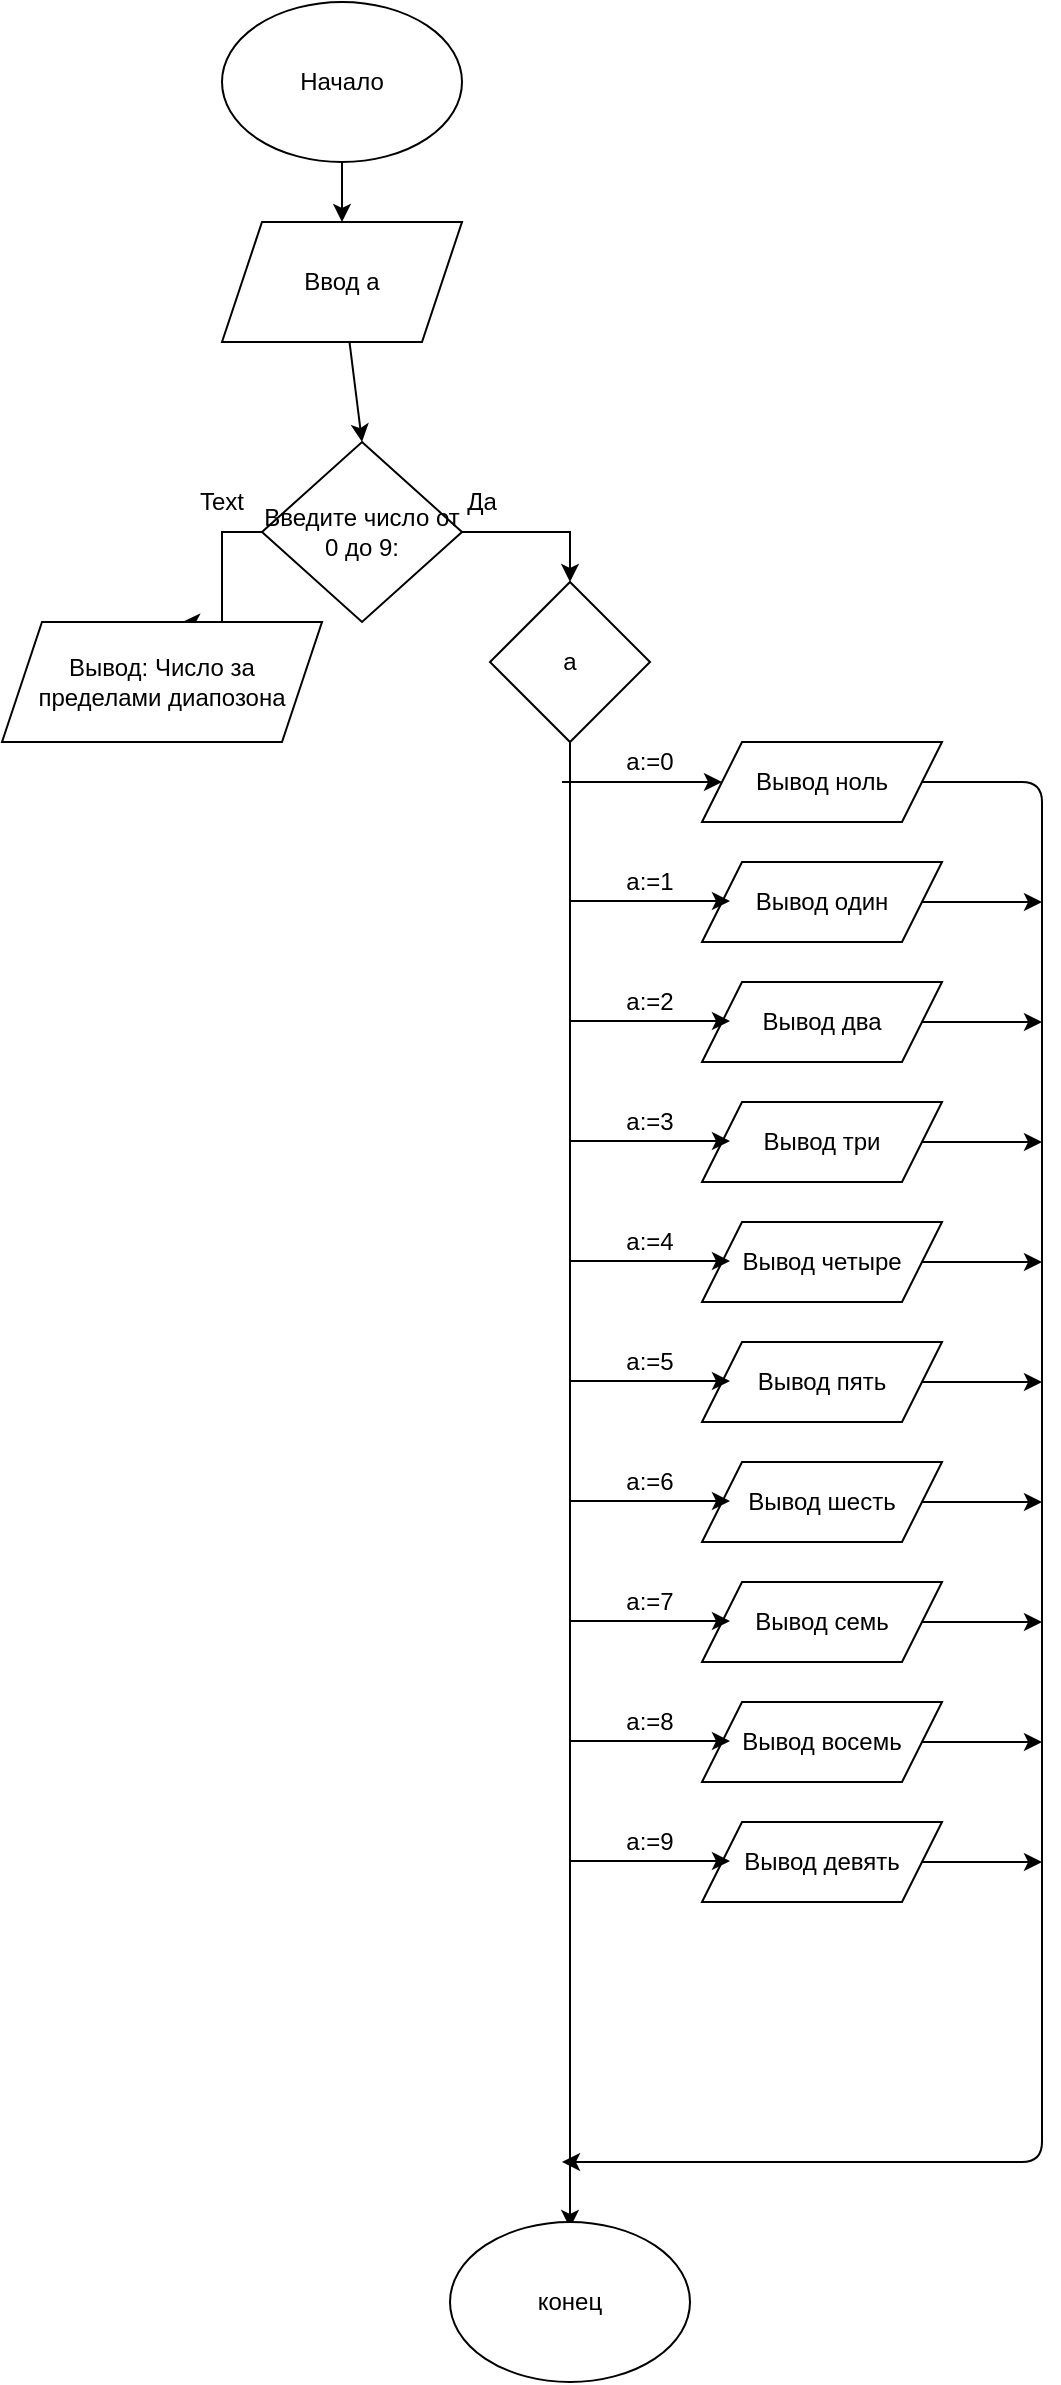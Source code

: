 <mxfile version="21.6.8" type="device">
  <diagram id="ZiBMeLNdFPXtyD2y2Tne" name="Страница 2">
    <mxGraphModel dx="1434" dy="836" grid="1" gridSize="10" guides="1" tooltips="1" connect="1" arrows="1" fold="1" page="1" pageScale="1" pageWidth="827" pageHeight="1169" math="0" shadow="0">
      <root>
        <mxCell id="Kzh3hM-JKv6-tXHrMC2i-0" />
        <mxCell id="Kzh3hM-JKv6-tXHrMC2i-1" parent="Kzh3hM-JKv6-tXHrMC2i-0" />
        <mxCell id="Yqaib7xicE3CKZIW9fZN-38" style="edgeStyle=orthogonalEdgeStyle;rounded=0;orthogonalLoop=1;jettySize=auto;html=1;" parent="Kzh3hM-JKv6-tXHrMC2i-1" source="Kzh3hM-JKv6-tXHrMC2i-2" target="Kzh3hM-JKv6-tXHrMC2i-3" edge="1">
          <mxGeometry relative="1" as="geometry" />
        </mxCell>
        <mxCell id="Kzh3hM-JKv6-tXHrMC2i-2" value="Начало" style="ellipse;whiteSpace=wrap;html=1;" parent="Kzh3hM-JKv6-tXHrMC2i-1" vertex="1">
          <mxGeometry x="200" y="10" width="120" height="80" as="geometry" />
        </mxCell>
        <mxCell id="Yqaib7xicE3CKZIW9fZN-56" style="edgeStyle=none;rounded=0;orthogonalLoop=1;jettySize=auto;html=1;entryX=0.5;entryY=0;entryDx=0;entryDy=0;" parent="Kzh3hM-JKv6-tXHrMC2i-1" source="Kzh3hM-JKv6-tXHrMC2i-3" target="Yqaib7xicE3CKZIW9fZN-55" edge="1">
          <mxGeometry relative="1" as="geometry" />
        </mxCell>
        <mxCell id="Kzh3hM-JKv6-tXHrMC2i-3" value="Ввод a" style="shape=parallelogram;perimeter=parallelogramPerimeter;whiteSpace=wrap;html=1;fixedSize=1;" parent="Kzh3hM-JKv6-tXHrMC2i-1" vertex="1">
          <mxGeometry x="200" y="120" width="120" height="60" as="geometry" />
        </mxCell>
        <mxCell id="TQeBkKrvsa03Zjg8h2H--1" style="edgeStyle=orthogonalEdgeStyle;rounded=0;orthogonalLoop=1;jettySize=auto;html=1;" parent="Kzh3hM-JKv6-tXHrMC2i-1" source="TQeBkKrvsa03Zjg8h2H--0" edge="1">
          <mxGeometry relative="1" as="geometry">
            <mxPoint x="374" y="1123" as="targetPoint" />
          </mxGeometry>
        </mxCell>
        <mxCell id="TQeBkKrvsa03Zjg8h2H--0" value="a" style="rhombus;whiteSpace=wrap;html=1;" parent="Kzh3hM-JKv6-tXHrMC2i-1" vertex="1">
          <mxGeometry x="334" y="300" width="80" height="80" as="geometry" />
        </mxCell>
        <mxCell id="TQeBkKrvsa03Zjg8h2H--2" value="Вывод ноль" style="shape=parallelogram;perimeter=parallelogramPerimeter;whiteSpace=wrap;html=1;fixedSize=1;" parent="Kzh3hM-JKv6-tXHrMC2i-1" vertex="1">
          <mxGeometry x="440" y="380" width="120" height="40" as="geometry" />
        </mxCell>
        <mxCell id="Yqaib7xicE3CKZIW9fZN-33" style="edgeStyle=orthogonalEdgeStyle;rounded=0;orthogonalLoop=1;jettySize=auto;html=1;" parent="Kzh3hM-JKv6-tXHrMC2i-1" source="Yqaib7xicE3CKZIW9fZN-0" edge="1">
          <mxGeometry relative="1" as="geometry">
            <mxPoint x="610" y="460" as="targetPoint" />
          </mxGeometry>
        </mxCell>
        <mxCell id="Yqaib7xicE3CKZIW9fZN-0" value="&lt;span&gt;Вывод один&lt;/span&gt;" style="shape=parallelogram;perimeter=parallelogramPerimeter;whiteSpace=wrap;html=1;fixedSize=1;" parent="Kzh3hM-JKv6-tXHrMC2i-1" vertex="1">
          <mxGeometry x="440" y="440" width="120" height="40" as="geometry" />
        </mxCell>
        <mxCell id="Yqaib7xicE3CKZIW9fZN-32" style="edgeStyle=orthogonalEdgeStyle;rounded=0;orthogonalLoop=1;jettySize=auto;html=1;" parent="Kzh3hM-JKv6-tXHrMC2i-1" source="Yqaib7xicE3CKZIW9fZN-1" edge="1">
          <mxGeometry relative="1" as="geometry">
            <mxPoint x="610" y="520" as="targetPoint" />
          </mxGeometry>
        </mxCell>
        <mxCell id="Yqaib7xicE3CKZIW9fZN-1" value="&lt;span&gt;Вывод два&lt;/span&gt;" style="shape=parallelogram;perimeter=parallelogramPerimeter;whiteSpace=wrap;html=1;fixedSize=1;" parent="Kzh3hM-JKv6-tXHrMC2i-1" vertex="1">
          <mxGeometry x="440" y="500" width="120" height="40" as="geometry" />
        </mxCell>
        <mxCell id="Yqaib7xicE3CKZIW9fZN-31" style="edgeStyle=orthogonalEdgeStyle;rounded=0;orthogonalLoop=1;jettySize=auto;html=1;" parent="Kzh3hM-JKv6-tXHrMC2i-1" source="Yqaib7xicE3CKZIW9fZN-2" edge="1">
          <mxGeometry relative="1" as="geometry">
            <mxPoint x="610" y="580" as="targetPoint" />
          </mxGeometry>
        </mxCell>
        <mxCell id="Yqaib7xicE3CKZIW9fZN-2" value="&lt;span&gt;Вывод три&lt;/span&gt;" style="shape=parallelogram;perimeter=parallelogramPerimeter;whiteSpace=wrap;html=1;fixedSize=1;" parent="Kzh3hM-JKv6-tXHrMC2i-1" vertex="1">
          <mxGeometry x="440" y="560" width="120" height="40" as="geometry" />
        </mxCell>
        <mxCell id="Yqaib7xicE3CKZIW9fZN-30" style="edgeStyle=orthogonalEdgeStyle;rounded=0;orthogonalLoop=1;jettySize=auto;html=1;" parent="Kzh3hM-JKv6-tXHrMC2i-1" source="Yqaib7xicE3CKZIW9fZN-3" edge="1">
          <mxGeometry relative="1" as="geometry">
            <mxPoint x="610" y="640" as="targetPoint" />
          </mxGeometry>
        </mxCell>
        <mxCell id="Yqaib7xicE3CKZIW9fZN-3" value="&lt;span&gt;Вывод четыре&lt;/span&gt;" style="shape=parallelogram;perimeter=parallelogramPerimeter;whiteSpace=wrap;html=1;fixedSize=1;" parent="Kzh3hM-JKv6-tXHrMC2i-1" vertex="1">
          <mxGeometry x="440" y="620" width="120" height="40" as="geometry" />
        </mxCell>
        <mxCell id="Yqaib7xicE3CKZIW9fZN-29" style="edgeStyle=orthogonalEdgeStyle;rounded=0;orthogonalLoop=1;jettySize=auto;html=1;" parent="Kzh3hM-JKv6-tXHrMC2i-1" source="Yqaib7xicE3CKZIW9fZN-5" edge="1">
          <mxGeometry relative="1" as="geometry">
            <mxPoint x="610" y="700" as="targetPoint" />
          </mxGeometry>
        </mxCell>
        <mxCell id="Yqaib7xicE3CKZIW9fZN-5" value="&lt;span&gt;Вывод пять&lt;/span&gt;" style="shape=parallelogram;perimeter=parallelogramPerimeter;whiteSpace=wrap;html=1;fixedSize=1;" parent="Kzh3hM-JKv6-tXHrMC2i-1" vertex="1">
          <mxGeometry x="440" y="680" width="120" height="40" as="geometry" />
        </mxCell>
        <mxCell id="Yqaib7xicE3CKZIW9fZN-28" style="edgeStyle=orthogonalEdgeStyle;rounded=0;orthogonalLoop=1;jettySize=auto;html=1;" parent="Kzh3hM-JKv6-tXHrMC2i-1" source="Yqaib7xicE3CKZIW9fZN-6" edge="1">
          <mxGeometry relative="1" as="geometry">
            <mxPoint x="610" y="760" as="targetPoint" />
          </mxGeometry>
        </mxCell>
        <mxCell id="Yqaib7xicE3CKZIW9fZN-6" value="&lt;span&gt;Вывод шесть&lt;/span&gt;" style="shape=parallelogram;perimeter=parallelogramPerimeter;whiteSpace=wrap;html=1;fixedSize=1;" parent="Kzh3hM-JKv6-tXHrMC2i-1" vertex="1">
          <mxGeometry x="440" y="740" width="120" height="40" as="geometry" />
        </mxCell>
        <mxCell id="Yqaib7xicE3CKZIW9fZN-27" style="edgeStyle=orthogonalEdgeStyle;rounded=0;orthogonalLoop=1;jettySize=auto;html=1;" parent="Kzh3hM-JKv6-tXHrMC2i-1" source="Yqaib7xicE3CKZIW9fZN-7" edge="1">
          <mxGeometry relative="1" as="geometry">
            <mxPoint x="610" y="820" as="targetPoint" />
          </mxGeometry>
        </mxCell>
        <mxCell id="Yqaib7xicE3CKZIW9fZN-7" value="Вывод семь" style="shape=parallelogram;perimeter=parallelogramPerimeter;whiteSpace=wrap;html=1;fixedSize=1;" parent="Kzh3hM-JKv6-tXHrMC2i-1" vertex="1">
          <mxGeometry x="440" y="800" width="120" height="40" as="geometry" />
        </mxCell>
        <mxCell id="Yqaib7xicE3CKZIW9fZN-26" style="edgeStyle=orthogonalEdgeStyle;rounded=0;orthogonalLoop=1;jettySize=auto;html=1;" parent="Kzh3hM-JKv6-tXHrMC2i-1" source="Yqaib7xicE3CKZIW9fZN-8" edge="1">
          <mxGeometry relative="1" as="geometry">
            <mxPoint x="610" y="880" as="targetPoint" />
          </mxGeometry>
        </mxCell>
        <mxCell id="Yqaib7xicE3CKZIW9fZN-8" value="Вывод восемь" style="shape=parallelogram;perimeter=parallelogramPerimeter;whiteSpace=wrap;html=1;fixedSize=1;" parent="Kzh3hM-JKv6-tXHrMC2i-1" vertex="1">
          <mxGeometry x="440" y="860" width="120" height="40" as="geometry" />
        </mxCell>
        <mxCell id="Yqaib7xicE3CKZIW9fZN-25" style="edgeStyle=orthogonalEdgeStyle;rounded=0;orthogonalLoop=1;jettySize=auto;html=1;" parent="Kzh3hM-JKv6-tXHrMC2i-1" source="Yqaib7xicE3CKZIW9fZN-9" edge="1">
          <mxGeometry relative="1" as="geometry">
            <mxPoint x="610" y="940" as="targetPoint" />
          </mxGeometry>
        </mxCell>
        <mxCell id="Yqaib7xicE3CKZIW9fZN-9" value="&lt;span&gt;Вывод девять&lt;/span&gt;" style="shape=parallelogram;perimeter=parallelogramPerimeter;whiteSpace=wrap;html=1;fixedSize=1;" parent="Kzh3hM-JKv6-tXHrMC2i-1" vertex="1">
          <mxGeometry x="440" y="920" width="120" height="40" as="geometry" />
        </mxCell>
        <mxCell id="Yqaib7xicE3CKZIW9fZN-11" value="" style="endArrow=classic;html=1;entryX=0;entryY=0.5;entryDx=0;entryDy=0;" parent="Kzh3hM-JKv6-tXHrMC2i-1" target="TQeBkKrvsa03Zjg8h2H--2" edge="1">
          <mxGeometry width="50" height="50" relative="1" as="geometry">
            <mxPoint x="370" y="400" as="sourcePoint" />
            <mxPoint x="420" y="370" as="targetPoint" />
            <Array as="points">
              <mxPoint x="410" y="400" />
            </Array>
          </mxGeometry>
        </mxCell>
        <mxCell id="Yqaib7xicE3CKZIW9fZN-12" value="" style="endArrow=classic;html=1;" parent="Kzh3hM-JKv6-tXHrMC2i-1" source="TQeBkKrvsa03Zjg8h2H--2" edge="1">
          <mxGeometry width="50" height="50" relative="1" as="geometry">
            <mxPoint x="560" y="450" as="sourcePoint" />
            <mxPoint x="370" y="1090" as="targetPoint" />
            <Array as="points">
              <mxPoint x="610" y="400" />
              <mxPoint x="610" y="1090" />
            </Array>
          </mxGeometry>
        </mxCell>
        <mxCell id="Yqaib7xicE3CKZIW9fZN-14" value="" style="endArrow=classic;html=1;entryX=0;entryY=0.5;entryDx=0;entryDy=0;" parent="Kzh3hM-JKv6-tXHrMC2i-1" edge="1">
          <mxGeometry width="50" height="50" relative="1" as="geometry">
            <mxPoint x="374" y="459.5" as="sourcePoint" />
            <mxPoint x="454" y="459.5" as="targetPoint" />
          </mxGeometry>
        </mxCell>
        <mxCell id="Yqaib7xicE3CKZIW9fZN-15" value="" style="endArrow=classic;html=1;entryX=0;entryY=0.5;entryDx=0;entryDy=0;" parent="Kzh3hM-JKv6-tXHrMC2i-1" edge="1">
          <mxGeometry width="50" height="50" relative="1" as="geometry">
            <mxPoint x="374" y="519.5" as="sourcePoint" />
            <mxPoint x="454" y="519.5" as="targetPoint" />
          </mxGeometry>
        </mxCell>
        <mxCell id="Yqaib7xicE3CKZIW9fZN-16" value="" style="endArrow=classic;html=1;entryX=0;entryY=0.5;entryDx=0;entryDy=0;" parent="Kzh3hM-JKv6-tXHrMC2i-1" edge="1">
          <mxGeometry width="50" height="50" relative="1" as="geometry">
            <mxPoint x="374" y="579.5" as="sourcePoint" />
            <mxPoint x="454" y="579.5" as="targetPoint" />
          </mxGeometry>
        </mxCell>
        <mxCell id="Yqaib7xicE3CKZIW9fZN-17" value="" style="endArrow=classic;html=1;entryX=0;entryY=0.5;entryDx=0;entryDy=0;" parent="Kzh3hM-JKv6-tXHrMC2i-1" edge="1">
          <mxGeometry width="50" height="50" relative="1" as="geometry">
            <mxPoint x="374" y="639.5" as="sourcePoint" />
            <mxPoint x="454" y="639.5" as="targetPoint" />
          </mxGeometry>
        </mxCell>
        <mxCell id="Yqaib7xicE3CKZIW9fZN-18" value="" style="endArrow=classic;html=1;entryX=0;entryY=0.5;entryDx=0;entryDy=0;" parent="Kzh3hM-JKv6-tXHrMC2i-1" edge="1">
          <mxGeometry width="50" height="50" relative="1" as="geometry">
            <mxPoint x="374" y="699.5" as="sourcePoint" />
            <mxPoint x="454" y="699.5" as="targetPoint" />
          </mxGeometry>
        </mxCell>
        <mxCell id="Yqaib7xicE3CKZIW9fZN-19" value="" style="endArrow=classic;html=1;entryX=0;entryY=0.5;entryDx=0;entryDy=0;" parent="Kzh3hM-JKv6-tXHrMC2i-1" edge="1">
          <mxGeometry width="50" height="50" relative="1" as="geometry">
            <mxPoint x="374" y="759.5" as="sourcePoint" />
            <mxPoint x="454" y="759.5" as="targetPoint" />
          </mxGeometry>
        </mxCell>
        <mxCell id="Yqaib7xicE3CKZIW9fZN-20" value="" style="endArrow=classic;html=1;entryX=0;entryY=0.5;entryDx=0;entryDy=0;" parent="Kzh3hM-JKv6-tXHrMC2i-1" edge="1">
          <mxGeometry width="50" height="50" relative="1" as="geometry">
            <mxPoint x="374" y="819.5" as="sourcePoint" />
            <mxPoint x="454" y="819.5" as="targetPoint" />
          </mxGeometry>
        </mxCell>
        <mxCell id="Yqaib7xicE3CKZIW9fZN-21" value="" style="endArrow=classic;html=1;entryX=0;entryY=0.5;entryDx=0;entryDy=0;" parent="Kzh3hM-JKv6-tXHrMC2i-1" edge="1">
          <mxGeometry width="50" height="50" relative="1" as="geometry">
            <mxPoint x="374" y="879.5" as="sourcePoint" />
            <mxPoint x="454" y="879.5" as="targetPoint" />
          </mxGeometry>
        </mxCell>
        <mxCell id="Yqaib7xicE3CKZIW9fZN-22" value="" style="endArrow=classic;html=1;entryX=0;entryY=0.5;entryDx=0;entryDy=0;" parent="Kzh3hM-JKv6-tXHrMC2i-1" edge="1">
          <mxGeometry width="50" height="50" relative="1" as="geometry">
            <mxPoint x="374" y="939.5" as="sourcePoint" />
            <mxPoint x="454" y="939.5" as="targetPoint" />
          </mxGeometry>
        </mxCell>
        <mxCell id="Yqaib7xicE3CKZIW9fZN-41" value="a:=0" style="text;html=1;strokeColor=none;fillColor=none;align=center;verticalAlign=middle;whiteSpace=wrap;rounded=0;" parent="Kzh3hM-JKv6-tXHrMC2i-1" vertex="1">
          <mxGeometry x="394" y="380" width="40" height="20" as="geometry" />
        </mxCell>
        <mxCell id="Yqaib7xicE3CKZIW9fZN-42" value="a:=1" style="text;html=1;strokeColor=none;fillColor=none;align=center;verticalAlign=middle;whiteSpace=wrap;rounded=0;" parent="Kzh3hM-JKv6-tXHrMC2i-1" vertex="1">
          <mxGeometry x="394" y="440" width="40" height="20" as="geometry" />
        </mxCell>
        <mxCell id="Yqaib7xicE3CKZIW9fZN-43" value="a:=2" style="text;html=1;strokeColor=none;fillColor=none;align=center;verticalAlign=middle;whiteSpace=wrap;rounded=0;" parent="Kzh3hM-JKv6-tXHrMC2i-1" vertex="1">
          <mxGeometry x="394" y="500" width="40" height="20" as="geometry" />
        </mxCell>
        <mxCell id="Yqaib7xicE3CKZIW9fZN-44" value="a:=3" style="text;html=1;strokeColor=none;fillColor=none;align=center;verticalAlign=middle;whiteSpace=wrap;rounded=0;" parent="Kzh3hM-JKv6-tXHrMC2i-1" vertex="1">
          <mxGeometry x="394" y="560" width="40" height="20" as="geometry" />
        </mxCell>
        <mxCell id="Yqaib7xicE3CKZIW9fZN-45" value="a:=4" style="text;html=1;strokeColor=none;fillColor=none;align=center;verticalAlign=middle;whiteSpace=wrap;rounded=0;" parent="Kzh3hM-JKv6-tXHrMC2i-1" vertex="1">
          <mxGeometry x="394" y="620" width="40" height="20" as="geometry" />
        </mxCell>
        <mxCell id="Yqaib7xicE3CKZIW9fZN-46" value="a:=5" style="text;html=1;strokeColor=none;fillColor=none;align=center;verticalAlign=middle;whiteSpace=wrap;rounded=0;" parent="Kzh3hM-JKv6-tXHrMC2i-1" vertex="1">
          <mxGeometry x="394" y="680" width="40" height="20" as="geometry" />
        </mxCell>
        <mxCell id="Yqaib7xicE3CKZIW9fZN-47" value="&lt;span&gt;a:=6&lt;/span&gt;" style="text;html=1;strokeColor=none;fillColor=none;align=center;verticalAlign=middle;whiteSpace=wrap;rounded=0;" parent="Kzh3hM-JKv6-tXHrMC2i-1" vertex="1">
          <mxGeometry x="394" y="740" width="40" height="20" as="geometry" />
        </mxCell>
        <mxCell id="Yqaib7xicE3CKZIW9fZN-48" value="&lt;span&gt;a:=7&lt;/span&gt;" style="text;html=1;strokeColor=none;fillColor=none;align=center;verticalAlign=middle;whiteSpace=wrap;rounded=0;" parent="Kzh3hM-JKv6-tXHrMC2i-1" vertex="1">
          <mxGeometry x="394" y="800" width="40" height="20" as="geometry" />
        </mxCell>
        <mxCell id="Yqaib7xicE3CKZIW9fZN-49" value="&lt;span&gt;a:=8&lt;/span&gt;" style="text;html=1;strokeColor=none;fillColor=none;align=center;verticalAlign=middle;whiteSpace=wrap;rounded=0;" parent="Kzh3hM-JKv6-tXHrMC2i-1" vertex="1">
          <mxGeometry x="394" y="860" width="40" height="20" as="geometry" />
        </mxCell>
        <mxCell id="Yqaib7xicE3CKZIW9fZN-50" value="&lt;span&gt;a:=9&lt;/span&gt;" style="text;html=1;strokeColor=none;fillColor=none;align=center;verticalAlign=middle;whiteSpace=wrap;rounded=0;" parent="Kzh3hM-JKv6-tXHrMC2i-1" vertex="1">
          <mxGeometry x="394" y="920" width="40" height="20" as="geometry" />
        </mxCell>
        <mxCell id="Yqaib7xicE3CKZIW9fZN-57" style="edgeStyle=orthogonalEdgeStyle;rounded=0;orthogonalLoop=1;jettySize=auto;html=1;entryX=0.5;entryY=0;entryDx=0;entryDy=0;" parent="Kzh3hM-JKv6-tXHrMC2i-1" source="Yqaib7xicE3CKZIW9fZN-55" target="TQeBkKrvsa03Zjg8h2H--0" edge="1">
          <mxGeometry relative="1" as="geometry" />
        </mxCell>
        <mxCell id="Yqaib7xicE3CKZIW9fZN-58" style="edgeStyle=orthogonalEdgeStyle;rounded=0;orthogonalLoop=1;jettySize=auto;html=1;" parent="Kzh3hM-JKv6-tXHrMC2i-1" source="Yqaib7xicE3CKZIW9fZN-55" edge="1">
          <mxGeometry relative="1" as="geometry">
            <mxPoint x="180" y="320" as="targetPoint" />
          </mxGeometry>
        </mxCell>
        <mxCell id="Yqaib7xicE3CKZIW9fZN-55" value="Введите число от 0 до 9:" style="rhombus;whiteSpace=wrap;html=1;" parent="Kzh3hM-JKv6-tXHrMC2i-1" vertex="1">
          <mxGeometry x="220" y="230" width="100" height="90" as="geometry" />
        </mxCell>
        <mxCell id="Yqaib7xicE3CKZIW9fZN-59" value="Вывод: Число за&lt;br&gt;пределами диапозона" style="shape=parallelogram;perimeter=parallelogramPerimeter;whiteSpace=wrap;html=1;fixedSize=1;" parent="Kzh3hM-JKv6-tXHrMC2i-1" vertex="1">
          <mxGeometry x="90" y="320" width="160" height="60" as="geometry" />
        </mxCell>
        <mxCell id="Yqaib7xicE3CKZIW9fZN-61" value="конец" style="ellipse;whiteSpace=wrap;html=1;" parent="Kzh3hM-JKv6-tXHrMC2i-1" vertex="1">
          <mxGeometry x="314" y="1120" width="120" height="80" as="geometry" />
        </mxCell>
        <mxCell id="FjaEfl8U48yOZBnugQRz-1" value="Да" style="text;html=1;strokeColor=none;fillColor=none;align=center;verticalAlign=middle;whiteSpace=wrap;rounded=0;" parent="Kzh3hM-JKv6-tXHrMC2i-1" vertex="1">
          <mxGeometry x="310" y="250" width="40" height="20" as="geometry" />
        </mxCell>
        <mxCell id="FjaEfl8U48yOZBnugQRz-2" value="Text" style="text;html=1;strokeColor=none;fillColor=none;align=center;verticalAlign=middle;whiteSpace=wrap;rounded=0;" parent="Kzh3hM-JKv6-tXHrMC2i-1" vertex="1">
          <mxGeometry x="180" y="250" width="40" height="20" as="geometry" />
        </mxCell>
      </root>
    </mxGraphModel>
  </diagram>
</mxfile>
